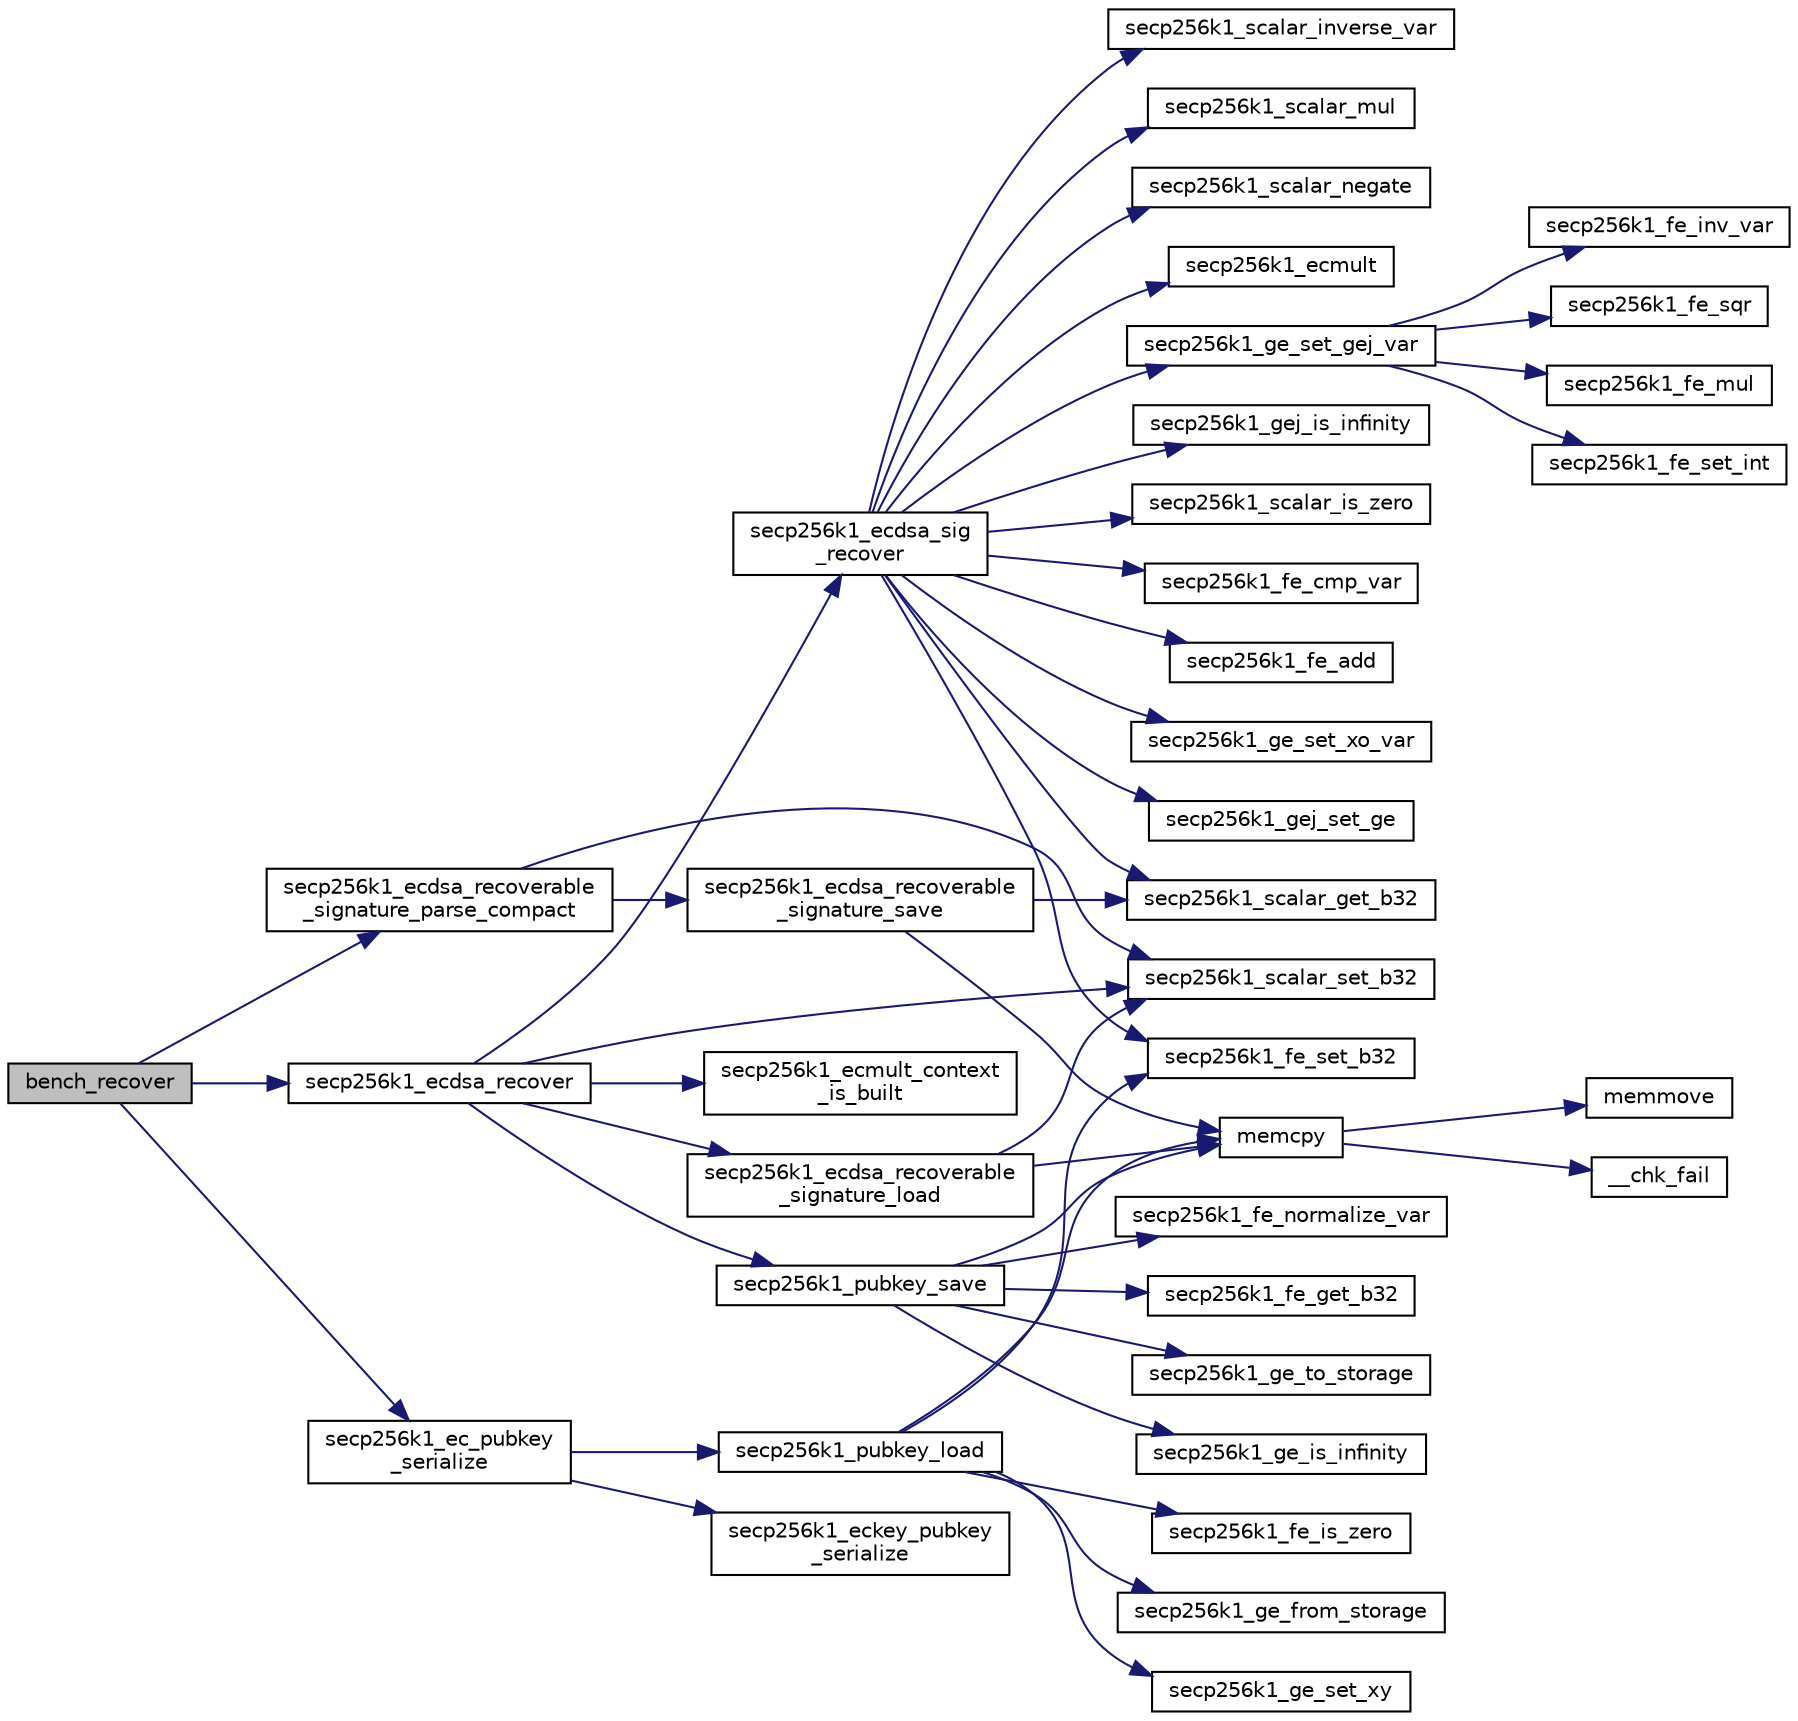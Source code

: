 digraph "bench_recover"
{
  edge [fontname="Helvetica",fontsize="10",labelfontname="Helvetica",labelfontsize="10"];
  node [fontname="Helvetica",fontsize="10",shape=record];
  rankdir="LR";
  Node0 [label="bench_recover",height=0.2,width=0.4,color="black", fillcolor="grey75", style="filled", fontcolor="black"];
  Node0 -> Node1 [color="midnightblue",fontsize="10",style="solid",fontname="Helvetica"];
  Node1 [label="secp256k1_ecdsa_recoverable\l_signature_parse_compact",height=0.2,width=0.4,color="black", fillcolor="white", style="filled",URL="$d9/d84/secp256k1__recovery_8h.html#a6699b45dc75be70f028ac7d8ffaba46e",tooltip="Parse a compact ECDSA signature (64 bytes + recovery id). "];
  Node1 -> Node2 [color="midnightblue",fontsize="10",style="solid",fontname="Helvetica"];
  Node2 [label="secp256k1_scalar_set_b32",height=0.2,width=0.4,color="black", fillcolor="white", style="filled",URL="$db/d94/scalar_8h.html#a25cc2d45ae1d1765d07c3313cdf46fa0",tooltip="Set a scalar from a big endian byte array. "];
  Node1 -> Node3 [color="midnightblue",fontsize="10",style="solid",fontname="Helvetica"];
  Node3 [label="secp256k1_ecdsa_recoverable\l_signature_save",height=0.2,width=0.4,color="black", fillcolor="white", style="filled",URL="$d6/d5d/recovery_2main__impl_8h.html#a58a8a03b17aeb5cb4daf2940a58663b9"];
  Node3 -> Node4 [color="midnightblue",fontsize="10",style="solid",fontname="Helvetica"];
  Node4 [label="memcpy",height=0.2,width=0.4,color="black", fillcolor="white", style="filled",URL="$d5/d9f/glibc__compat_8cpp.html#a0f46826ab0466591e136db24394923cf"];
  Node4 -> Node5 [color="midnightblue",fontsize="10",style="solid",fontname="Helvetica"];
  Node5 [label="memmove",height=0.2,width=0.4,color="black", fillcolor="white", style="filled",URL="$d5/d9f/glibc__compat_8cpp.html#a9778d49e9029dd75bc53ecbbf9f5e9a1"];
  Node4 -> Node6 [color="midnightblue",fontsize="10",style="solid",fontname="Helvetica"];
  Node6 [label="__chk_fail",height=0.2,width=0.4,color="black", fillcolor="white", style="filled",URL="$d5/d9f/glibc__compat_8cpp.html#a424ac71631da5ada2976630ff67051d1"];
  Node3 -> Node7 [color="midnightblue",fontsize="10",style="solid",fontname="Helvetica"];
  Node7 [label="secp256k1_scalar_get_b32",height=0.2,width=0.4,color="black", fillcolor="white", style="filled",URL="$db/d94/scalar_8h.html#a4fa08f8af5a23f505b44c9ef1bec1831",tooltip="Convert a scalar to a byte array. "];
  Node0 -> Node8 [color="midnightblue",fontsize="10",style="solid",fontname="Helvetica"];
  Node8 [label="secp256k1_ecdsa_recover",height=0.2,width=0.4,color="black", fillcolor="white", style="filled",URL="$d9/d84/secp256k1__recovery_8h.html#a7e156c6f4be24b07f4a563210dcb1a2e",tooltip="Recover an ECDSA public key from a signature. "];
  Node8 -> Node9 [color="midnightblue",fontsize="10",style="solid",fontname="Helvetica"];
  Node9 [label="secp256k1_ecmult_context\l_is_built",height=0.2,width=0.4,color="black", fillcolor="white", style="filled",URL="$d2/d94/ecmult_8h.html#aa4f6f213989d3ec35850c40c8f1b313b"];
  Node8 -> Node10 [color="midnightblue",fontsize="10",style="solid",fontname="Helvetica"];
  Node10 [label="secp256k1_ecdsa_recoverable\l_signature_load",height=0.2,width=0.4,color="black", fillcolor="white", style="filled",URL="$d6/d5d/recovery_2main__impl_8h.html#aa3ef0903a865dc9a6e42dfe61f75a9e5"];
  Node10 -> Node4 [color="midnightblue",fontsize="10",style="solid",fontname="Helvetica"];
  Node10 -> Node2 [color="midnightblue",fontsize="10",style="solid",fontname="Helvetica"];
  Node8 -> Node2 [color="midnightblue",fontsize="10",style="solid",fontname="Helvetica"];
  Node8 -> Node11 [color="midnightblue",fontsize="10",style="solid",fontname="Helvetica"];
  Node11 [label="secp256k1_ecdsa_sig\l_recover",height=0.2,width=0.4,color="black", fillcolor="white", style="filled",URL="$d6/d5d/recovery_2main__impl_8h.html#a1a831ed991717749ed9d200bb9d3f03b"];
  Node11 -> Node12 [color="midnightblue",fontsize="10",style="solid",fontname="Helvetica"];
  Node12 [label="secp256k1_scalar_is_zero",height=0.2,width=0.4,color="black", fillcolor="white", style="filled",URL="$db/d94/scalar_8h.html#a3f0ac84fe49a1c1f51212582a2c149d4",tooltip="Check whether a scalar equals zero. "];
  Node11 -> Node7 [color="midnightblue",fontsize="10",style="solid",fontname="Helvetica"];
  Node11 -> Node13 [color="midnightblue",fontsize="10",style="solid",fontname="Helvetica"];
  Node13 [label="secp256k1_fe_set_b32",height=0.2,width=0.4,color="black", fillcolor="white", style="filled",URL="$d5/d5a/field_8h.html#a5c86a65052e3b135919c00fe2233a43d",tooltip="Set a field element equal to 32-byte big endian value. "];
  Node11 -> Node14 [color="midnightblue",fontsize="10",style="solid",fontname="Helvetica"];
  Node14 [label="secp256k1_fe_cmp_var",height=0.2,width=0.4,color="black", fillcolor="white", style="filled",URL="$d5/d5a/field_8h.html#af372f2088796ef5338bb43dbb6dd5277",tooltip="Compare two field elements. "];
  Node11 -> Node15 [color="midnightblue",fontsize="10",style="solid",fontname="Helvetica"];
  Node15 [label="secp256k1_fe_add",height=0.2,width=0.4,color="black", fillcolor="white", style="filled",URL="$d5/d5a/field_8h.html#a7512f80b60598e4af89c004890880fc7",tooltip="Adds a field element to another. "];
  Node11 -> Node16 [color="midnightblue",fontsize="10",style="solid",fontname="Helvetica"];
  Node16 [label="secp256k1_ge_set_xo_var",height=0.2,width=0.4,color="black", fillcolor="white", style="filled",URL="$d9/dd1/group_8h.html#a3c3d9154b093bb4ed48ba55e4c28a0b5",tooltip="Set a group element (affine) equal to the point with the given X coordinate, and given oddness for Y..."];
  Node11 -> Node17 [color="midnightblue",fontsize="10",style="solid",fontname="Helvetica"];
  Node17 [label="secp256k1_gej_set_ge",height=0.2,width=0.4,color="black", fillcolor="white", style="filled",URL="$d9/dd1/group_8h.html#ad5f813e26afb239f03e83f0e61e05498",tooltip="Set a group element (jacobian) equal to another which is given in affine coordinates. "];
  Node11 -> Node18 [color="midnightblue",fontsize="10",style="solid",fontname="Helvetica"];
  Node18 [label="secp256k1_scalar_inverse_var",height=0.2,width=0.4,color="black", fillcolor="white", style="filled",URL="$db/d94/scalar_8h.html#a58e84d0cabe81139df5c71759f833855",tooltip="Compute the inverse of a scalar (modulo the group order), without constant-time guarantee. "];
  Node11 -> Node19 [color="midnightblue",fontsize="10",style="solid",fontname="Helvetica"];
  Node19 [label="secp256k1_scalar_mul",height=0.2,width=0.4,color="black", fillcolor="white", style="filled",URL="$db/d94/scalar_8h.html#a89db15f705c8eafcd10c08181523acd0",tooltip="Multiply two scalars (modulo the group order). "];
  Node11 -> Node20 [color="midnightblue",fontsize="10",style="solid",fontname="Helvetica"];
  Node20 [label="secp256k1_scalar_negate",height=0.2,width=0.4,color="black", fillcolor="white", style="filled",URL="$db/d94/scalar_8h.html#aa3f1c1d4536adf835ee256878c222968",tooltip="Compute the complement of a scalar (modulo the group order). "];
  Node11 -> Node21 [color="midnightblue",fontsize="10",style="solid",fontname="Helvetica"];
  Node21 [label="secp256k1_ecmult",height=0.2,width=0.4,color="black", fillcolor="white", style="filled",URL="$d2/d94/ecmult_8h.html#aacf8b6ba48671daf24d549adb176366c",tooltip="Double multiply: R = na*A + ng*G. "];
  Node11 -> Node22 [color="midnightblue",fontsize="10",style="solid",fontname="Helvetica"];
  Node22 [label="secp256k1_ge_set_gej_var",height=0.2,width=0.4,color="black", fillcolor="white", style="filled",URL="$d6/d60/group__impl_8h.html#aea803cf52c0f33c2cb3bfb82d5790d71"];
  Node22 -> Node23 [color="midnightblue",fontsize="10",style="solid",fontname="Helvetica"];
  Node23 [label="secp256k1_fe_inv_var",height=0.2,width=0.4,color="black", fillcolor="white", style="filled",URL="$d5/d5a/field_8h.html#a0090ecfb39b34a8965cc16ae1feca5aa",tooltip="Potentially faster version of secp256k1_fe_inv, without constant-time guarantee. "];
  Node22 -> Node24 [color="midnightblue",fontsize="10",style="solid",fontname="Helvetica"];
  Node24 [label="secp256k1_fe_sqr",height=0.2,width=0.4,color="black", fillcolor="white", style="filled",URL="$d5/d5a/field_8h.html#a6cbe550ca5eb35e683b1c8d68d8de26b",tooltip="Sets a field element to be the square of another. "];
  Node22 -> Node25 [color="midnightblue",fontsize="10",style="solid",fontname="Helvetica"];
  Node25 [label="secp256k1_fe_mul",height=0.2,width=0.4,color="black", fillcolor="white", style="filled",URL="$d5/d5a/field_8h.html#a542b97d2574d9687c563d002587cf9a2",tooltip="Sets a field element to be the product of two others. "];
  Node22 -> Node26 [color="midnightblue",fontsize="10",style="solid",fontname="Helvetica"];
  Node26 [label="secp256k1_fe_set_int",height=0.2,width=0.4,color="black", fillcolor="white", style="filled",URL="$d5/d5a/field_8h.html#a4bfba9980b6d6960ad623f1ddbbc547e",tooltip="Set a field element equal to a small integer. "];
  Node11 -> Node27 [color="midnightblue",fontsize="10",style="solid",fontname="Helvetica"];
  Node27 [label="secp256k1_gej_is_infinity",height=0.2,width=0.4,color="black", fillcolor="white", style="filled",URL="$d9/dd1/group_8h.html#a33786d5853579c92d46fac51f6a40093",tooltip="Check whether a group element is the point at infinity. "];
  Node8 -> Node28 [color="midnightblue",fontsize="10",style="solid",fontname="Helvetica"];
  Node28 [label="secp256k1_pubkey_save",height=0.2,width=0.4,color="black", fillcolor="white", style="filled",URL="$d1/d8c/secp256k1_8c.html#aa061c9c5c861017bef990e5c4653e0f4"];
  Node28 -> Node29 [color="midnightblue",fontsize="10",style="solid",fontname="Helvetica"];
  Node29 [label="secp256k1_ge_to_storage",height=0.2,width=0.4,color="black", fillcolor="white", style="filled",URL="$d9/dd1/group_8h.html#ad6499ae629f998e50d8614869ee3c67f",tooltip="Convert a group element to the storage type. "];
  Node28 -> Node4 [color="midnightblue",fontsize="10",style="solid",fontname="Helvetica"];
  Node28 -> Node30 [color="midnightblue",fontsize="10",style="solid",fontname="Helvetica"];
  Node30 [label="secp256k1_ge_is_infinity",height=0.2,width=0.4,color="black", fillcolor="white", style="filled",URL="$d9/dd1/group_8h.html#ac83592db46af97faf7ba9b9a39a1f6ff",tooltip="Check whether a group element is the point at infinity. "];
  Node28 -> Node31 [color="midnightblue",fontsize="10",style="solid",fontname="Helvetica"];
  Node31 [label="secp256k1_fe_normalize_var",height=0.2,width=0.4,color="black", fillcolor="white", style="filled",URL="$d5/d5a/field_8h.html#a2d45c987537eadb2923c93aa3af9db71",tooltip="Normalize a field element, without constant-time guarantee. "];
  Node28 -> Node32 [color="midnightblue",fontsize="10",style="solid",fontname="Helvetica"];
  Node32 [label="secp256k1_fe_get_b32",height=0.2,width=0.4,color="black", fillcolor="white", style="filled",URL="$d5/d5a/field_8h.html#abb1017649be14b9ac1823be3c573e542",tooltip="Convert a field element to a 32-byte big endian value. "];
  Node0 -> Node33 [color="midnightblue",fontsize="10",style="solid",fontname="Helvetica"];
  Node33 [label="secp256k1_ec_pubkey\l_serialize",height=0.2,width=0.4,color="black", fillcolor="white", style="filled",URL="$d7/dd3/secp256k1_8h.html#a34977bf00322e510e881160c421836d7",tooltip="Serialize a pubkey object into a serialized byte sequence. "];
  Node33 -> Node34 [color="midnightblue",fontsize="10",style="solid",fontname="Helvetica"];
  Node34 [label="secp256k1_pubkey_load",height=0.2,width=0.4,color="black", fillcolor="white", style="filled",URL="$d1/d8c/secp256k1_8c.html#a9966ec041e71010d1593ae2211ffb843"];
  Node34 -> Node4 [color="midnightblue",fontsize="10",style="solid",fontname="Helvetica"];
  Node34 -> Node35 [color="midnightblue",fontsize="10",style="solid",fontname="Helvetica"];
  Node35 [label="secp256k1_ge_from_storage",height=0.2,width=0.4,color="black", fillcolor="white", style="filled",URL="$d9/dd1/group_8h.html#a8c1e7f328284d9ba56404bb8d99bf765",tooltip="Convert a group element back from the storage type. "];
  Node34 -> Node13 [color="midnightblue",fontsize="10",style="solid",fontname="Helvetica"];
  Node34 -> Node36 [color="midnightblue",fontsize="10",style="solid",fontname="Helvetica"];
  Node36 [label="secp256k1_ge_set_xy",height=0.2,width=0.4,color="black", fillcolor="white", style="filled",URL="$d9/dd1/group_8h.html#a34ab3d1a9a0a7ff0ed1cedff9db5f73c",tooltip="Set a group element equal to the point with given X and Y coordinates. "];
  Node34 -> Node37 [color="midnightblue",fontsize="10",style="solid",fontname="Helvetica"];
  Node37 [label="secp256k1_fe_is_zero",height=0.2,width=0.4,color="black", fillcolor="white", style="filled",URL="$d5/d5a/field_8h.html#a619ec4805df6cc54d70e6682ceebd098",tooltip="Verify whether a field element is zero. "];
  Node33 -> Node38 [color="midnightblue",fontsize="10",style="solid",fontname="Helvetica"];
  Node38 [label="secp256k1_eckey_pubkey\l_serialize",height=0.2,width=0.4,color="black", fillcolor="white", style="filled",URL="$da/dff/eckey_8h.html#ae1f52342d70928f16c8e606da59e6aa6"];
}
